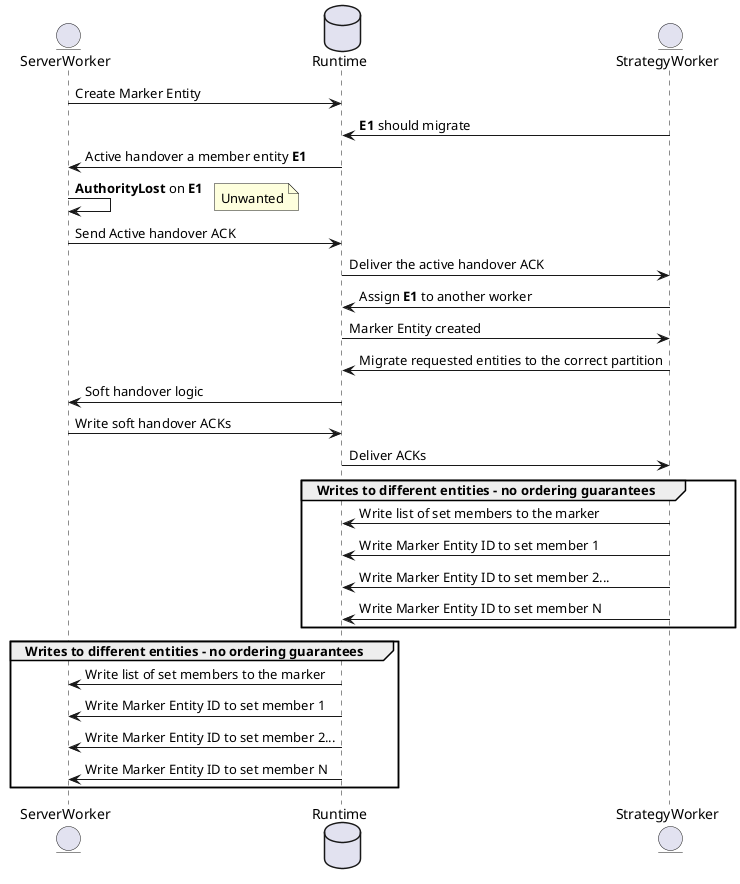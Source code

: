 @startuml Working sets - all on the same ServerWorker
entity ServerWorker
database Runtime
entity StrategyWorker


ServerWorker -> Runtime: Create Marker Entity

StrategyWorker -> Runtime: **E1** should migrate

Runtime -> ServerWorker: Active handover a member entity **E1**

ServerWorker -> ServerWorker: **AuthorityLost** on **E1**
note right 
    Unwanted
end note

ServerWorker -> Runtime: Send Active handover ACK

Runtime -> StrategyWorker: Deliver the active handover ACK

StrategyWorker -> Runtime: Assign **E1** to another worker

Runtime -> StrategyWorker: Marker Entity created

StrategyWorker -> Runtime: Migrate requested entities to the correct partition

Runtime -> ServerWorker: Soft handover logic

ServerWorker -> Runtime: Write soft handover ACKs

Runtime -> StrategyWorker: Deliver ACKs

group Writes to different entities - no ordering guarantees
    StrategyWorker -> Runtime: Write list of set members to the marker
    StrategyWorker -> Runtime: Write Marker Entity ID to set member 1
    StrategyWorker -> Runtime: Write Marker Entity ID to set member 2...
    StrategyWorker -> Runtime: Write Marker Entity ID to set member N
end

group Writes to different entities - no ordering guarantees
    ServerWorker <- Runtime: Write list of set members to the marker
    ServerWorker <- Runtime: Write Marker Entity ID to set member 1
    ServerWorker <- Runtime: Write Marker Entity ID to set member 2...
    ServerWorker <- Runtime: Write Marker Entity ID to set member N
end
@enduml

